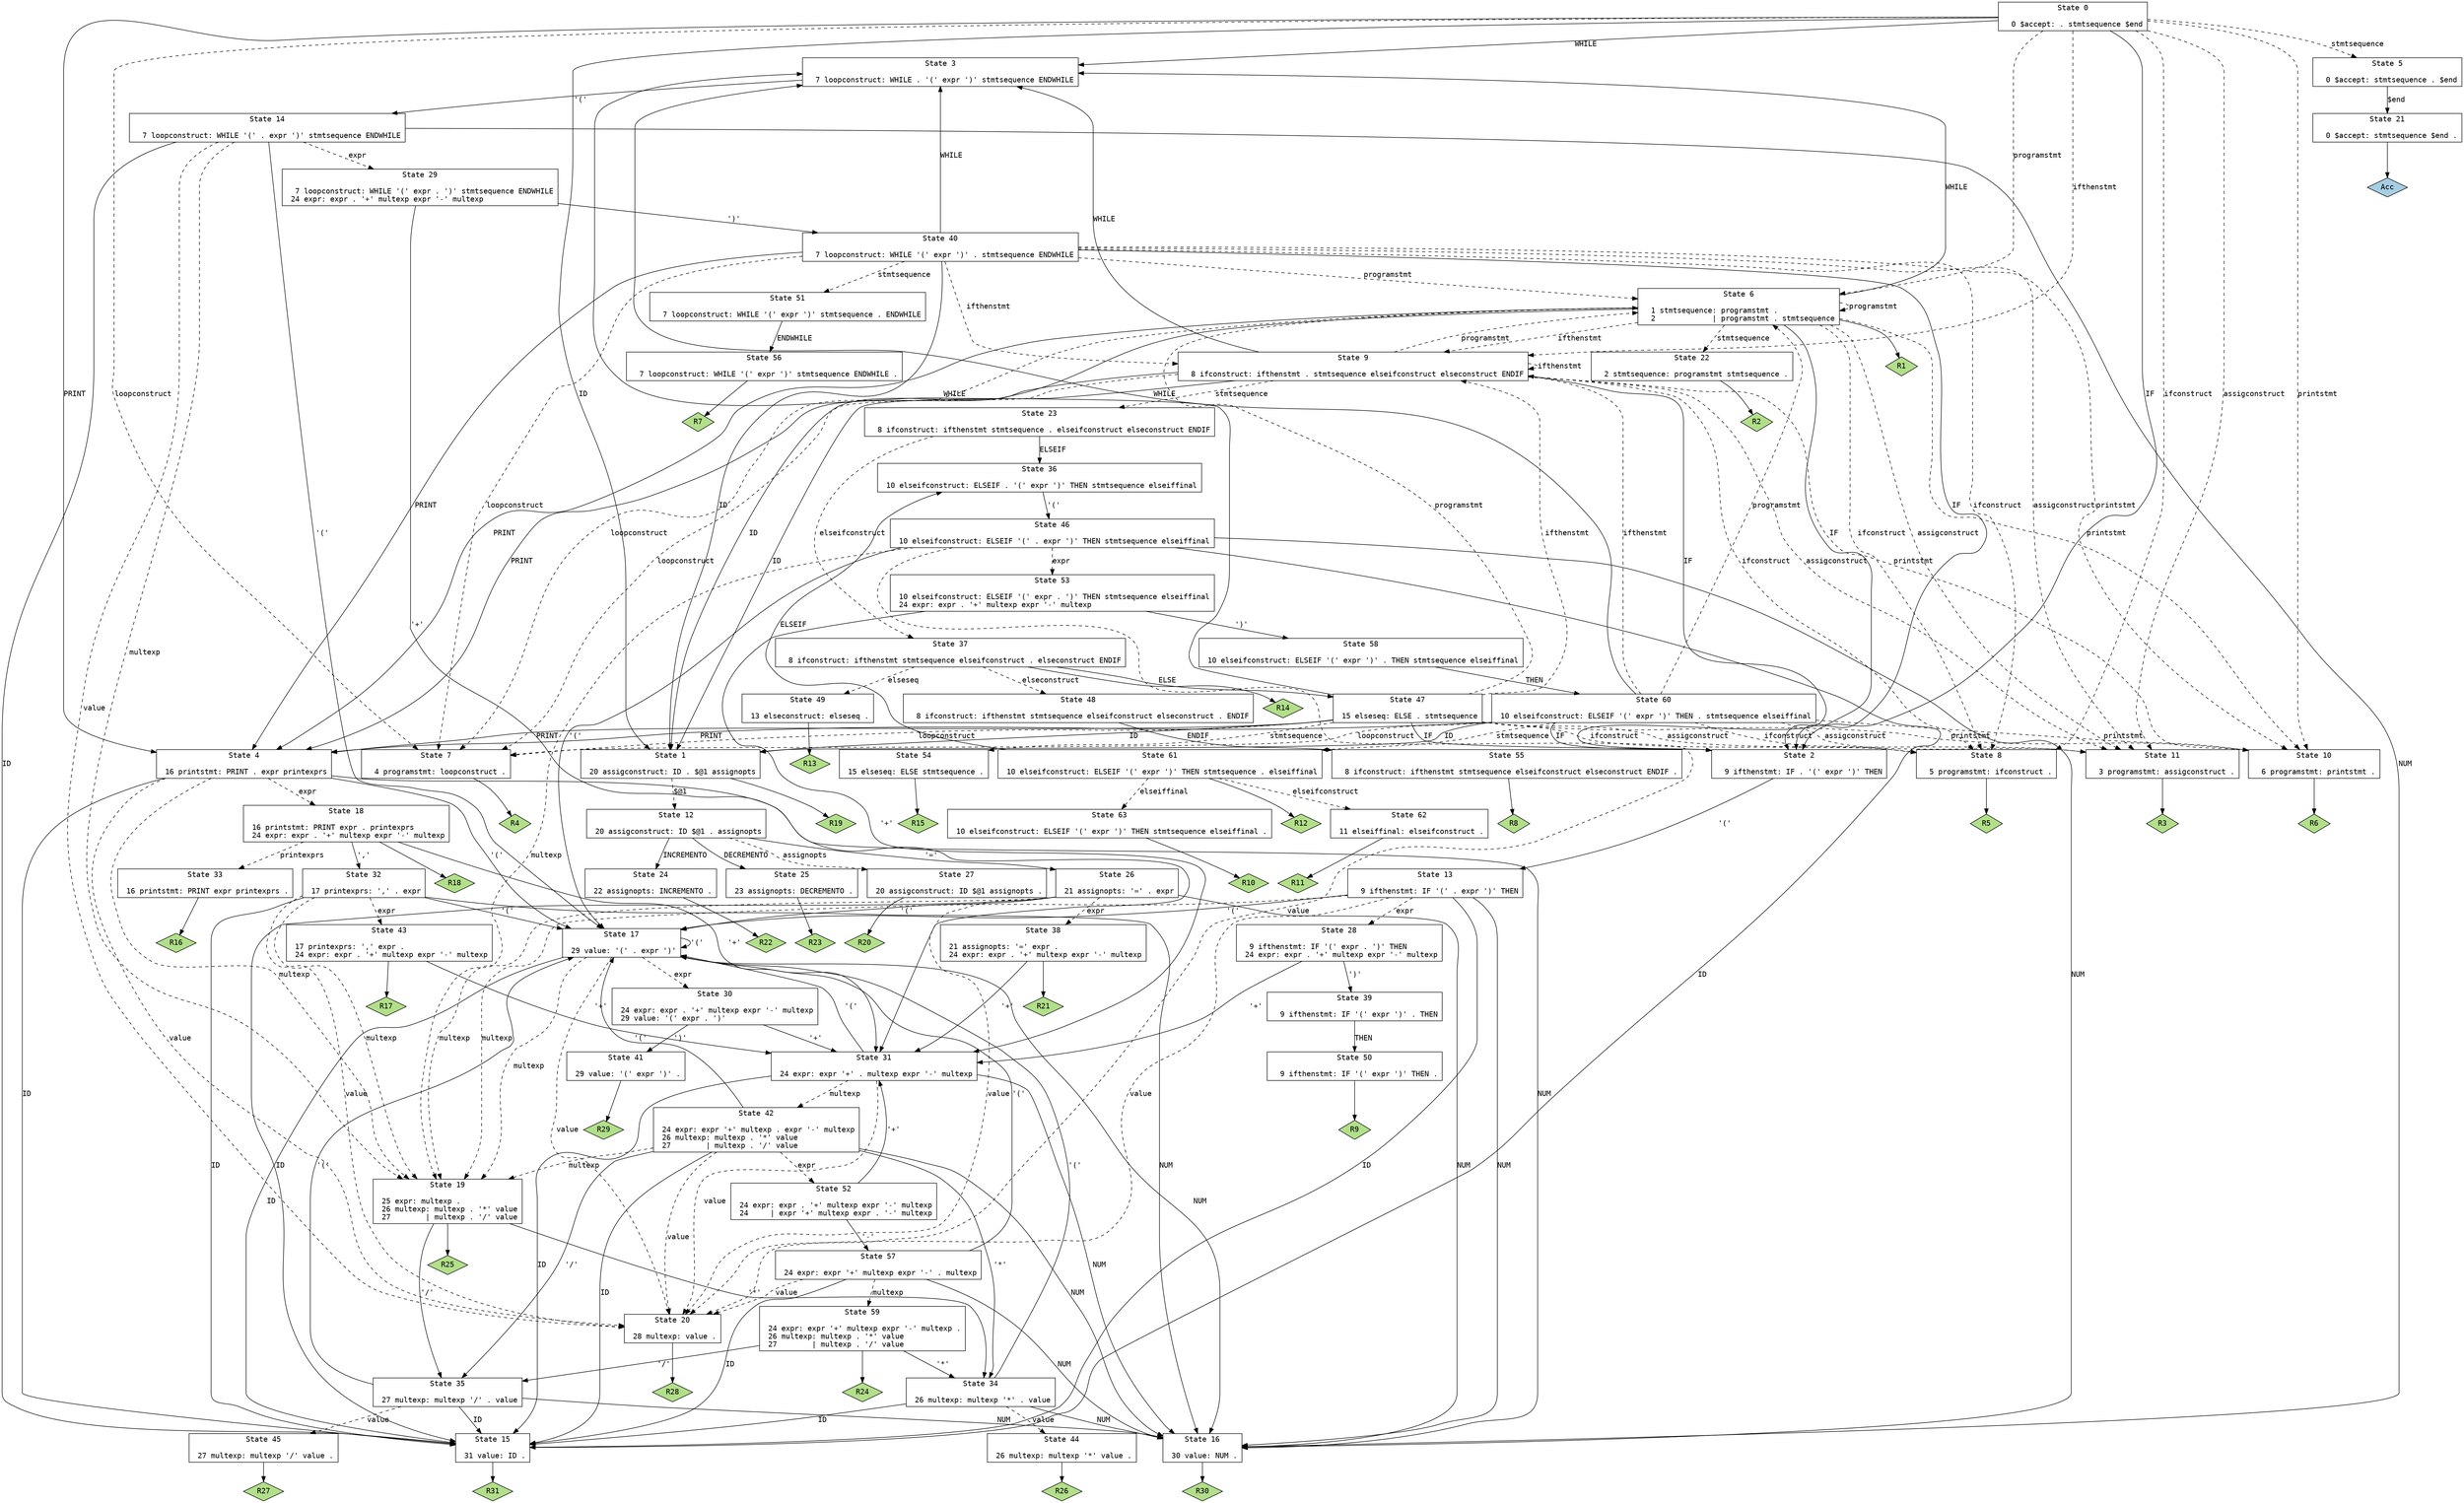 // Generated by GNU Bison 3.5.1.
// Report bugs to <bug-bison@gnu.org>.
// Home page: <https://www.gnu.org/software/bison/>.

digraph "trabajoBison.y"
{
  node [fontname = courier, shape = box, colorscheme = paired6]
  edge [fontname = courier]

  0 [label="State 0\n\l  0 $accept: . stmtsequence $end\l"]
  0 -> 1 [style=solid label="ID"]
  0 -> 2 [style=solid label="IF"]
  0 -> 3 [style=solid label="WHILE"]
  0 -> 4 [style=solid label="PRINT"]
  0 -> 5 [style=dashed label="stmtsequence"]
  0 -> 6 [style=dashed label="programstmt"]
  0 -> 7 [style=dashed label="loopconstruct"]
  0 -> 8 [style=dashed label="ifconstruct"]
  0 -> 9 [style=dashed label="ifthenstmt"]
  0 -> 10 [style=dashed label="printstmt"]
  0 -> 11 [style=dashed label="assigconstruct"]
  1 [label="State 1\n\l 20 assigconstruct: ID . $@1 assignopts\l"]
  1 -> 12 [style=dashed label="$@1"]
  1 -> "1R19" [style=solid]
 "1R19" [label="R19", fillcolor=3, shape=diamond, style=filled]
  2 [label="State 2\n\l  9 ifthenstmt: IF . '(' expr ')' THEN\l"]
  2 -> 13 [style=solid label="'('"]
  3 [label="State 3\n\l  7 loopconstruct: WHILE . '(' expr ')' stmtsequence ENDWHILE\l"]
  3 -> 14 [style=solid label="'('"]
  4 [label="State 4\n\l 16 printstmt: PRINT . expr printexprs\l"]
  4 -> 15 [style=solid label="ID"]
  4 -> 16 [style=solid label="NUM"]
  4 -> 17 [style=solid label="'('"]
  4 -> 18 [style=dashed label="expr"]
  4 -> 19 [style=dashed label="multexp"]
  4 -> 20 [style=dashed label="value"]
  5 [label="State 5\n\l  0 $accept: stmtsequence . $end\l"]
  5 -> 21 [style=solid label="$end"]
  6 [label="State 6\n\l  1 stmtsequence: programstmt .\l  2             | programstmt . stmtsequence\l"]
  6 -> 1 [style=solid label="ID"]
  6 -> 2 [style=solid label="IF"]
  6 -> 3 [style=solid label="WHILE"]
  6 -> 4 [style=solid label="PRINT"]
  6 -> 22 [style=dashed label="stmtsequence"]
  6 -> 6 [style=dashed label="programstmt"]
  6 -> 7 [style=dashed label="loopconstruct"]
  6 -> 8 [style=dashed label="ifconstruct"]
  6 -> 9 [style=dashed label="ifthenstmt"]
  6 -> 10 [style=dashed label="printstmt"]
  6 -> 11 [style=dashed label="assigconstruct"]
  6 -> "6R1" [style=solid]
 "6R1" [label="R1", fillcolor=3, shape=diamond, style=filled]
  7 [label="State 7\n\l  4 programstmt: loopconstruct .\l"]
  7 -> "7R4" [style=solid]
 "7R4" [label="R4", fillcolor=3, shape=diamond, style=filled]
  8 [label="State 8\n\l  5 programstmt: ifconstruct .\l"]
  8 -> "8R5" [style=solid]
 "8R5" [label="R5", fillcolor=3, shape=diamond, style=filled]
  9 [label="State 9\n\l  8 ifconstruct: ifthenstmt . stmtsequence elseifconstruct elseconstruct ENDIF\l"]
  9 -> 1 [style=solid label="ID"]
  9 -> 2 [style=solid label="IF"]
  9 -> 3 [style=solid label="WHILE"]
  9 -> 4 [style=solid label="PRINT"]
  9 -> 23 [style=dashed label="stmtsequence"]
  9 -> 6 [style=dashed label="programstmt"]
  9 -> 7 [style=dashed label="loopconstruct"]
  9 -> 8 [style=dashed label="ifconstruct"]
  9 -> 9 [style=dashed label="ifthenstmt"]
  9 -> 10 [style=dashed label="printstmt"]
  9 -> 11 [style=dashed label="assigconstruct"]
  10 [label="State 10\n\l  6 programstmt: printstmt .\l"]
  10 -> "10R6" [style=solid]
 "10R6" [label="R6", fillcolor=3, shape=diamond, style=filled]
  11 [label="State 11\n\l  3 programstmt: assigconstruct .\l"]
  11 -> "11R3" [style=solid]
 "11R3" [label="R3", fillcolor=3, shape=diamond, style=filled]
  12 [label="State 12\n\l 20 assigconstruct: ID $@1 . assignopts\l"]
  12 -> 24 [style=solid label="INCREMENTO"]
  12 -> 25 [style=solid label="DECREMENTO"]
  12 -> 26 [style=solid label="'='"]
  12 -> 27 [style=dashed label="assignopts"]
  13 [label="State 13\n\l  9 ifthenstmt: IF '(' . expr ')' THEN\l"]
  13 -> 15 [style=solid label="ID"]
  13 -> 16 [style=solid label="NUM"]
  13 -> 17 [style=solid label="'('"]
  13 -> 28 [style=dashed label="expr"]
  13 -> 19 [style=dashed label="multexp"]
  13 -> 20 [style=dashed label="value"]
  14 [label="State 14\n\l  7 loopconstruct: WHILE '(' . expr ')' stmtsequence ENDWHILE\l"]
  14 -> 15 [style=solid label="ID"]
  14 -> 16 [style=solid label="NUM"]
  14 -> 17 [style=solid label="'('"]
  14 -> 29 [style=dashed label="expr"]
  14 -> 19 [style=dashed label="multexp"]
  14 -> 20 [style=dashed label="value"]
  15 [label="State 15\n\l 31 value: ID .\l"]
  15 -> "15R31" [style=solid]
 "15R31" [label="R31", fillcolor=3, shape=diamond, style=filled]
  16 [label="State 16\n\l 30 value: NUM .\l"]
  16 -> "16R30" [style=solid]
 "16R30" [label="R30", fillcolor=3, shape=diamond, style=filled]
  17 [label="State 17\n\l 29 value: '(' . expr ')'\l"]
  17 -> 15 [style=solid label="ID"]
  17 -> 16 [style=solid label="NUM"]
  17 -> 17 [style=solid label="'('"]
  17 -> 30 [style=dashed label="expr"]
  17 -> 19 [style=dashed label="multexp"]
  17 -> 20 [style=dashed label="value"]
  18 [label="State 18\n\l 16 printstmt: PRINT expr . printexprs\l 24 expr: expr . '+' multexp expr '-' multexp\l"]
  18 -> 31 [style=solid label="'+'"]
  18 -> 32 [style=solid label="','"]
  18 -> 33 [style=dashed label="printexprs"]
  18 -> "18R18" [style=solid]
 "18R18" [label="R18", fillcolor=3, shape=diamond, style=filled]
  19 [label="State 19\n\l 25 expr: multexp .\l 26 multexp: multexp . '*' value\l 27        | multexp . '/' value\l"]
  19 -> 34 [style=solid label="'*'"]
  19 -> 35 [style=solid label="'/'"]
  19 -> "19R25" [style=solid]
 "19R25" [label="R25", fillcolor=3, shape=diamond, style=filled]
  20 [label="State 20\n\l 28 multexp: value .\l"]
  20 -> "20R28" [style=solid]
 "20R28" [label="R28", fillcolor=3, shape=diamond, style=filled]
  21 [label="State 21\n\l  0 $accept: stmtsequence $end .\l"]
  21 -> "21R0" [style=solid]
 "21R0" [label="Acc", fillcolor=1, shape=diamond, style=filled]
  22 [label="State 22\n\l  2 stmtsequence: programstmt stmtsequence .\l"]
  22 -> "22R2" [style=solid]
 "22R2" [label="R2", fillcolor=3, shape=diamond, style=filled]
  23 [label="State 23\n\l  8 ifconstruct: ifthenstmt stmtsequence . elseifconstruct elseconstruct ENDIF\l"]
  23 -> 36 [style=solid label="ELSEIF"]
  23 -> 37 [style=dashed label="elseifconstruct"]
  24 [label="State 24\n\l 22 assignopts: INCREMENTO .\l"]
  24 -> "24R22" [style=solid]
 "24R22" [label="R22", fillcolor=3, shape=diamond, style=filled]
  25 [label="State 25\n\l 23 assignopts: DECREMENTO .\l"]
  25 -> "25R23" [style=solid]
 "25R23" [label="R23", fillcolor=3, shape=diamond, style=filled]
  26 [label="State 26\n\l 21 assignopts: '=' . expr\l"]
  26 -> 15 [style=solid label="ID"]
  26 -> 16 [style=solid label="NUM"]
  26 -> 17 [style=solid label="'('"]
  26 -> 38 [style=dashed label="expr"]
  26 -> 19 [style=dashed label="multexp"]
  26 -> 20 [style=dashed label="value"]
  27 [label="State 27\n\l 20 assigconstruct: ID $@1 assignopts .\l"]
  27 -> "27R20" [style=solid]
 "27R20" [label="R20", fillcolor=3, shape=diamond, style=filled]
  28 [label="State 28\n\l  9 ifthenstmt: IF '(' expr . ')' THEN\l 24 expr: expr . '+' multexp expr '-' multexp\l"]
  28 -> 31 [style=solid label="'+'"]
  28 -> 39 [style=solid label="')'"]
  29 [label="State 29\n\l  7 loopconstruct: WHILE '(' expr . ')' stmtsequence ENDWHILE\l 24 expr: expr . '+' multexp expr '-' multexp\l"]
  29 -> 31 [style=solid label="'+'"]
  29 -> 40 [style=solid label="')'"]
  30 [label="State 30\n\l 24 expr: expr . '+' multexp expr '-' multexp\l 29 value: '(' expr . ')'\l"]
  30 -> 31 [style=solid label="'+'"]
  30 -> 41 [style=solid label="')'"]
  31 [label="State 31\n\l 24 expr: expr '+' . multexp expr '-' multexp\l"]
  31 -> 15 [style=solid label="ID"]
  31 -> 16 [style=solid label="NUM"]
  31 -> 17 [style=solid label="'('"]
  31 -> 42 [style=dashed label="multexp"]
  31 -> 20 [style=dashed label="value"]
  32 [label="State 32\n\l 17 printexprs: ',' . expr\l"]
  32 -> 15 [style=solid label="ID"]
  32 -> 16 [style=solid label="NUM"]
  32 -> 17 [style=solid label="'('"]
  32 -> 43 [style=dashed label="expr"]
  32 -> 19 [style=dashed label="multexp"]
  32 -> 20 [style=dashed label="value"]
  33 [label="State 33\n\l 16 printstmt: PRINT expr printexprs .\l"]
  33 -> "33R16" [style=solid]
 "33R16" [label="R16", fillcolor=3, shape=diamond, style=filled]
  34 [label="State 34\n\l 26 multexp: multexp '*' . value\l"]
  34 -> 15 [style=solid label="ID"]
  34 -> 16 [style=solid label="NUM"]
  34 -> 17 [style=solid label="'('"]
  34 -> 44 [style=dashed label="value"]
  35 [label="State 35\n\l 27 multexp: multexp '/' . value\l"]
  35 -> 15 [style=solid label="ID"]
  35 -> 16 [style=solid label="NUM"]
  35 -> 17 [style=solid label="'('"]
  35 -> 45 [style=dashed label="value"]
  36 [label="State 36\n\l 10 elseifconstruct: ELSEIF . '(' expr ')' THEN stmtsequence elseiffinal\l"]
  36 -> 46 [style=solid label="'('"]
  37 [label="State 37\n\l  8 ifconstruct: ifthenstmt stmtsequence elseifconstruct . elseconstruct ENDIF\l"]
  37 -> 47 [style=solid label="ELSE"]
  37 -> 48 [style=dashed label="elseconstruct"]
  37 -> 49 [style=dashed label="elseseq"]
  37 -> "37R14" [style=solid]
 "37R14" [label="R14", fillcolor=3, shape=diamond, style=filled]
  38 [label="State 38\n\l 21 assignopts: '=' expr .\l 24 expr: expr . '+' multexp expr '-' multexp\l"]
  38 -> 31 [style=solid label="'+'"]
  38 -> "38R21" [style=solid]
 "38R21" [label="R21", fillcolor=3, shape=diamond, style=filled]
  39 [label="State 39\n\l  9 ifthenstmt: IF '(' expr ')' . THEN\l"]
  39 -> 50 [style=solid label="THEN"]
  40 [label="State 40\n\l  7 loopconstruct: WHILE '(' expr ')' . stmtsequence ENDWHILE\l"]
  40 -> 1 [style=solid label="ID"]
  40 -> 2 [style=solid label="IF"]
  40 -> 3 [style=solid label="WHILE"]
  40 -> 4 [style=solid label="PRINT"]
  40 -> 51 [style=dashed label="stmtsequence"]
  40 -> 6 [style=dashed label="programstmt"]
  40 -> 7 [style=dashed label="loopconstruct"]
  40 -> 8 [style=dashed label="ifconstruct"]
  40 -> 9 [style=dashed label="ifthenstmt"]
  40 -> 10 [style=dashed label="printstmt"]
  40 -> 11 [style=dashed label="assigconstruct"]
  41 [label="State 41\n\l 29 value: '(' expr ')' .\l"]
  41 -> "41R29" [style=solid]
 "41R29" [label="R29", fillcolor=3, shape=diamond, style=filled]
  42 [label="State 42\n\l 24 expr: expr '+' multexp . expr '-' multexp\l 26 multexp: multexp . '*' value\l 27        | multexp . '/' value\l"]
  42 -> 15 [style=solid label="ID"]
  42 -> 16 [style=solid label="NUM"]
  42 -> 34 [style=solid label="'*'"]
  42 -> 17 [style=solid label="'('"]
  42 -> 35 [style=solid label="'/'"]
  42 -> 52 [style=dashed label="expr"]
  42 -> 19 [style=dashed label="multexp"]
  42 -> 20 [style=dashed label="value"]
  43 [label="State 43\n\l 17 printexprs: ',' expr .\l 24 expr: expr . '+' multexp expr '-' multexp\l"]
  43 -> 31 [style=solid label="'+'"]
  43 -> "43R17" [style=solid]
 "43R17" [label="R17", fillcolor=3, shape=diamond, style=filled]
  44 [label="State 44\n\l 26 multexp: multexp '*' value .\l"]
  44 -> "44R26" [style=solid]
 "44R26" [label="R26", fillcolor=3, shape=diamond, style=filled]
  45 [label="State 45\n\l 27 multexp: multexp '/' value .\l"]
  45 -> "45R27" [style=solid]
 "45R27" [label="R27", fillcolor=3, shape=diamond, style=filled]
  46 [label="State 46\n\l 10 elseifconstruct: ELSEIF '(' . expr ')' THEN stmtsequence elseiffinal\l"]
  46 -> 15 [style=solid label="ID"]
  46 -> 16 [style=solid label="NUM"]
  46 -> 17 [style=solid label="'('"]
  46 -> 53 [style=dashed label="expr"]
  46 -> 19 [style=dashed label="multexp"]
  46 -> 20 [style=dashed label="value"]
  47 [label="State 47\n\l 15 elseseq: ELSE . stmtsequence\l"]
  47 -> 1 [style=solid label="ID"]
  47 -> 2 [style=solid label="IF"]
  47 -> 3 [style=solid label="WHILE"]
  47 -> 4 [style=solid label="PRINT"]
  47 -> 54 [style=dashed label="stmtsequence"]
  47 -> 6 [style=dashed label="programstmt"]
  47 -> 7 [style=dashed label="loopconstruct"]
  47 -> 8 [style=dashed label="ifconstruct"]
  47 -> 9 [style=dashed label="ifthenstmt"]
  47 -> 10 [style=dashed label="printstmt"]
  47 -> 11 [style=dashed label="assigconstruct"]
  48 [label="State 48\n\l  8 ifconstruct: ifthenstmt stmtsequence elseifconstruct elseconstruct . ENDIF\l"]
  48 -> 55 [style=solid label="ENDIF"]
  49 [label="State 49\n\l 13 elseconstruct: elseseq .\l"]
  49 -> "49R13" [style=solid]
 "49R13" [label="R13", fillcolor=3, shape=diamond, style=filled]
  50 [label="State 50\n\l  9 ifthenstmt: IF '(' expr ')' THEN .\l"]
  50 -> "50R9" [style=solid]
 "50R9" [label="R9", fillcolor=3, shape=diamond, style=filled]
  51 [label="State 51\n\l  7 loopconstruct: WHILE '(' expr ')' stmtsequence . ENDWHILE\l"]
  51 -> 56 [style=solid label="ENDWHILE"]
  52 [label="State 52\n\l 24 expr: expr . '+' multexp expr '-' multexp\l 24     | expr '+' multexp expr . '-' multexp\l"]
  52 -> 31 [style=solid label="'+'"]
  52 -> 57 [style=solid label="'-'"]
  53 [label="State 53\n\l 10 elseifconstruct: ELSEIF '(' expr . ')' THEN stmtsequence elseiffinal\l 24 expr: expr . '+' multexp expr '-' multexp\l"]
  53 -> 31 [style=solid label="'+'"]
  53 -> 58 [style=solid label="')'"]
  54 [label="State 54\n\l 15 elseseq: ELSE stmtsequence .\l"]
  54 -> "54R15" [style=solid]
 "54R15" [label="R15", fillcolor=3, shape=diamond, style=filled]
  55 [label="State 55\n\l  8 ifconstruct: ifthenstmt stmtsequence elseifconstruct elseconstruct ENDIF .\l"]
  55 -> "55R8" [style=solid]
 "55R8" [label="R8", fillcolor=3, shape=diamond, style=filled]
  56 [label="State 56\n\l  7 loopconstruct: WHILE '(' expr ')' stmtsequence ENDWHILE .\l"]
  56 -> "56R7" [style=solid]
 "56R7" [label="R7", fillcolor=3, shape=diamond, style=filled]
  57 [label="State 57\n\l 24 expr: expr '+' multexp expr '-' . multexp\l"]
  57 -> 15 [style=solid label="ID"]
  57 -> 16 [style=solid label="NUM"]
  57 -> 17 [style=solid label="'('"]
  57 -> 59 [style=dashed label="multexp"]
  57 -> 20 [style=dashed label="value"]
  58 [label="State 58\n\l 10 elseifconstruct: ELSEIF '(' expr ')' . THEN stmtsequence elseiffinal\l"]
  58 -> 60 [style=solid label="THEN"]
  59 [label="State 59\n\l 24 expr: expr '+' multexp expr '-' multexp .\l 26 multexp: multexp . '*' value\l 27        | multexp . '/' value\l"]
  59 -> 34 [style=solid label="'*'"]
  59 -> 35 [style=solid label="'/'"]
  59 -> "59R24" [style=solid]
 "59R24" [label="R24", fillcolor=3, shape=diamond, style=filled]
  60 [label="State 60\n\l 10 elseifconstruct: ELSEIF '(' expr ')' THEN . stmtsequence elseiffinal\l"]
  60 -> 1 [style=solid label="ID"]
  60 -> 2 [style=solid label="IF"]
  60 -> 3 [style=solid label="WHILE"]
  60 -> 4 [style=solid label="PRINT"]
  60 -> 61 [style=dashed label="stmtsequence"]
  60 -> 6 [style=dashed label="programstmt"]
  60 -> 7 [style=dashed label="loopconstruct"]
  60 -> 8 [style=dashed label="ifconstruct"]
  60 -> 9 [style=dashed label="ifthenstmt"]
  60 -> 10 [style=dashed label="printstmt"]
  60 -> 11 [style=dashed label="assigconstruct"]
  61 [label="State 61\n\l 10 elseifconstruct: ELSEIF '(' expr ')' THEN stmtsequence . elseiffinal\l"]
  61 -> 36 [style=solid label="ELSEIF"]
  61 -> 62 [style=dashed label="elseifconstruct"]
  61 -> 63 [style=dashed label="elseiffinal"]
  61 -> "61R12" [style=solid]
 "61R12" [label="R12", fillcolor=3, shape=diamond, style=filled]
  62 [label="State 62\n\l 11 elseiffinal: elseifconstruct .\l"]
  62 -> "62R11" [style=solid]
 "62R11" [label="R11", fillcolor=3, shape=diamond, style=filled]
  63 [label="State 63\n\l 10 elseifconstruct: ELSEIF '(' expr ')' THEN stmtsequence elseiffinal .\l"]
  63 -> "63R10" [style=solid]
 "63R10" [label="R10", fillcolor=3, shape=diamond, style=filled]
}
